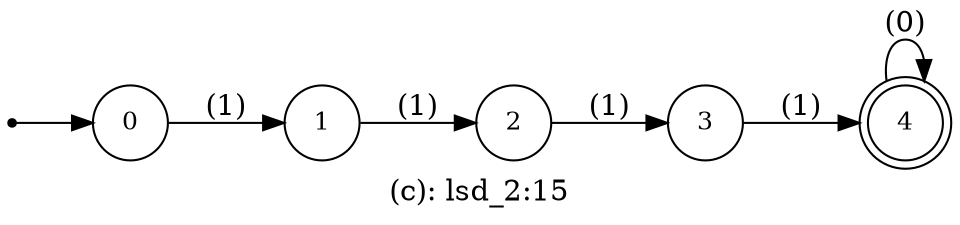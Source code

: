 digraph G {
label = "(c): lsd_2:15";
rankdir = LR;
node [shape = circle, label="0", fontsize=12]0;
node [shape = circle, label="1", fontsize=12]1;
node [shape = circle, label="2", fontsize=12]2;
node [shape = circle, label="3", fontsize=12]3;
node [shape = doublecircle, label="4", fontsize=12]4;
node [shape = point ]; qi
qi ->0;
0 -> 1[ label = "(1)"];
1 -> 2[ label = "(1)"];
2 -> 3[ label = "(1)"];
3 -> 4[ label = "(1)"];
4 -> 4[ label = "(0)"];
}
